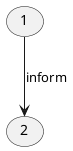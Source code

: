 @startuml
'https://plantuml.com/use-case-diagram

(1) --> (2) : inform
 'Agente 1 evoluciona la poblacion y envia los resultado al Agente 2'
 'Agente 2 recibe los resultados, los evalua y muestra la cantidad de'
 'iteracciones optimas'
@enduml